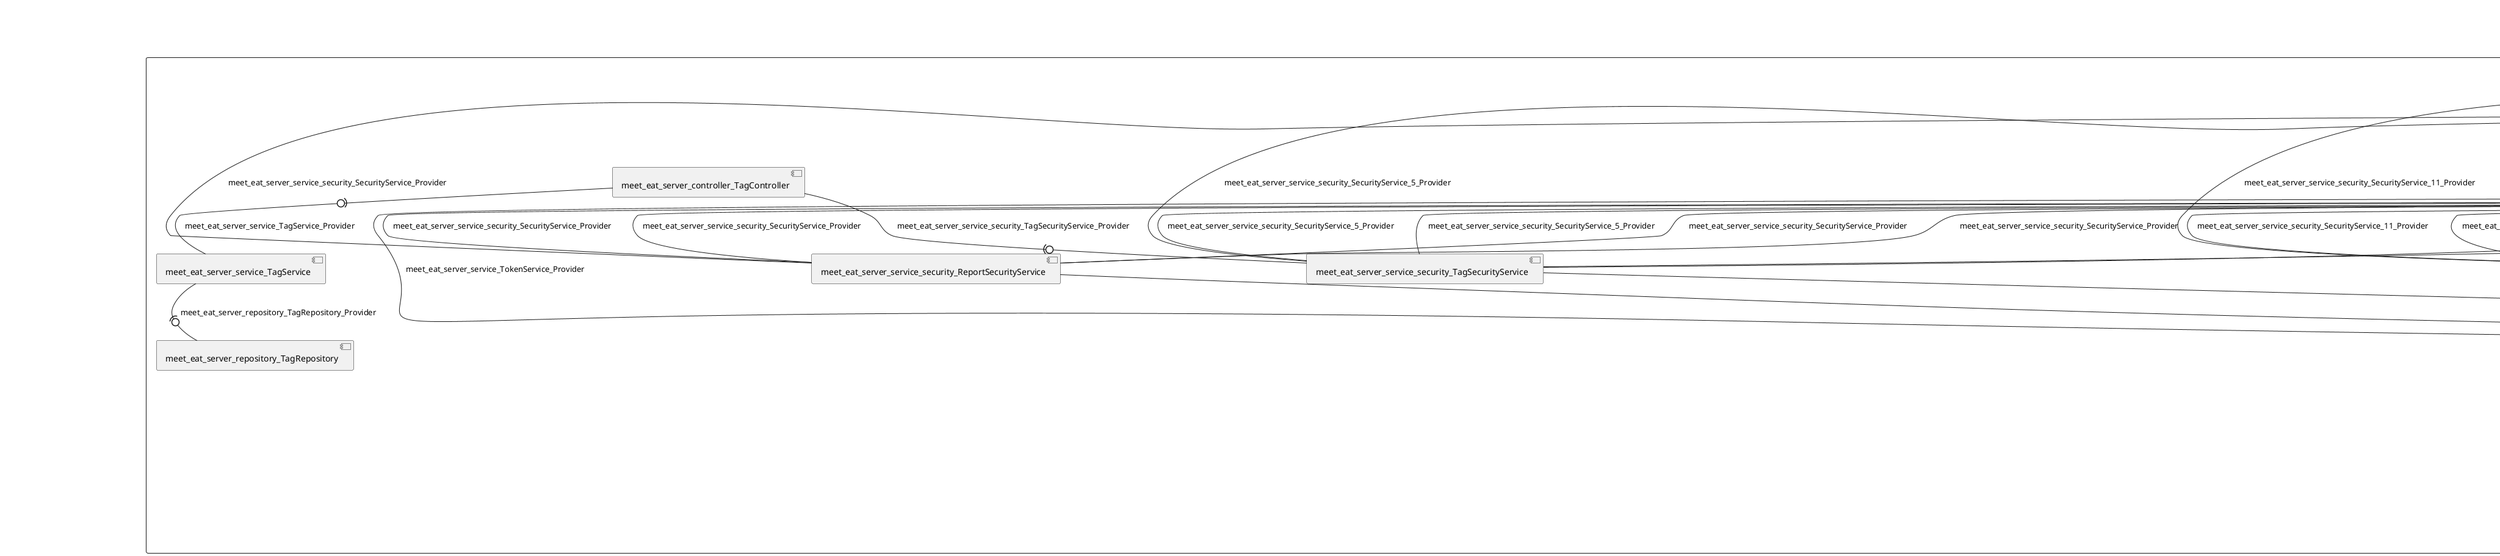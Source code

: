 @startuml
skinparam fixCircleLabelOverlapping true
skinparam componentStyle uml2
rectangle System {
[meet_eat_server_controller_BookmarkController] [[meet-eat-meet-eat-server.repository#_pjyvonhLEe-hQ4lD3nxZDg]]
[meet_eat_server_controller_OfferController] [[meet-eat-meet-eat-server.repository#_pjyvonhLEe-hQ4lD3nxZDg]]
[meet_eat_server_controller_ParticipationController] [[meet-eat-meet-eat-server.repository#_pjyvonhLEe-hQ4lD3nxZDg]]
[meet_eat_server_controller_RatingController] [[meet-eat-meet-eat-server.repository#_pjyvonhLEe-hQ4lD3nxZDg]]
[meet_eat_server_controller_ReportController] [[meet-eat-meet-eat-server.repository#_pjyvonhLEe-hQ4lD3nxZDg]]
[meet_eat_server_controller_SubscriptionController] [[meet-eat-meet-eat-server.repository#_pjyvonhLEe-hQ4lD3nxZDg]]
[meet_eat_server_controller_TagController] [[meet-eat-meet-eat-server.repository#_pjyvonhLEe-hQ4lD3nxZDg]]
[meet_eat_server_controller_TokenController] [[meet-eat-meet-eat-server.repository#_pjyvonhLEe-hQ4lD3nxZDg]]
[meet_eat_server_controller_UserController] [[meet-eat-meet-eat-server.repository#_pjyvonhLEe-hQ4lD3nxZDg]]
[meet_eat_server_repository_BookmarkRepository] [[meet-eat-meet-eat-server.repository#_pjyvonhLEe-hQ4lD3nxZDg]]
[meet_eat_server_repository_OfferRepository] [[meet-eat-meet-eat-server.repository#_pjyvonhLEe-hQ4lD3nxZDg]]
[meet_eat_server_repository_ParticipationRepository] [[meet-eat-meet-eat-server.repository#_pjyvonhLEe-hQ4lD3nxZDg]]
[meet_eat_server_repository_RatingRepository] [[meet-eat-meet-eat-server.repository#_pjyvonhLEe-hQ4lD3nxZDg]]
[meet_eat_server_repository_ReportRepository] [[meet-eat-meet-eat-server.repository#_pjyvonhLEe-hQ4lD3nxZDg]]
[meet_eat_server_repository_SubscriptionRepository] [[meet-eat-meet-eat-server.repository#_pjyvonhLEe-hQ4lD3nxZDg]]
[meet_eat_server_repository_TagRepository] [[meet-eat-meet-eat-server.repository#_pjyvonhLEe-hQ4lD3nxZDg]]
[meet_eat_server_repository_TokenRepository] [[meet-eat-meet-eat-server.repository#_pjyvonhLEe-hQ4lD3nxZDg]]
[meet_eat_server_repository_UserRepository] [[meet-eat-meet-eat-server.repository#_pjyvonhLEe-hQ4lD3nxZDg]]
[meet_eat_server_service_BookmarkService] [[meet-eat-meet-eat-server.repository#_pjyvonhLEe-hQ4lD3nxZDg]]
[meet_eat_server_service_EmailService] [[meet-eat-meet-eat-server.repository#_pjyvonhLEe-hQ4lD3nxZDg]]
[meet_eat_server_service_JavaMailSender_Provider] [[meet-eat-meet-eat-server.repository#_pjyvonhLEe-hQ4lD3nxZDg]]
[meet_eat_server_service_OfferService] [[meet-eat-meet-eat-server.repository#_pjyvonhLEe-hQ4lD3nxZDg]]
[meet_eat_server_service_ParticipationService] [[meet-eat-meet-eat-server.repository#_pjyvonhLEe-hQ4lD3nxZDg]]
[meet_eat_server_service_RatingService] [[meet-eat-meet-eat-server.repository#_pjyvonhLEe-hQ4lD3nxZDg]]
[meet_eat_server_service_ReportService] [[meet-eat-meet-eat-server.repository#_pjyvonhLEe-hQ4lD3nxZDg]]
[meet_eat_server_service_SubscriptionService] [[meet-eat-meet-eat-server.repository#_pjyvonhLEe-hQ4lD3nxZDg]]
[meet_eat_server_service_TagService] [[meet-eat-meet-eat-server.repository#_pjyvonhLEe-hQ4lD3nxZDg]]
[meet_eat_server_service_TokenService] [[meet-eat-meet-eat-server.repository#_pjyvonhLEe-hQ4lD3nxZDg]]
[meet_eat_server_service_UserService] [[meet-eat-meet-eat-server.repository#_pjyvonhLEe-hQ4lD3nxZDg]]
[meet_eat_server_service_security_BookmarkSecurityService] [[meet-eat-meet-eat-server.repository#_pjyvonhLEe-hQ4lD3nxZDg]]
[meet_eat_server_service_security_OfferSecurityService] [[meet-eat-meet-eat-server.repository#_pjyvonhLEe-hQ4lD3nxZDg]]
[meet_eat_server_service_security_ParticipationSecurityService] [[meet-eat-meet-eat-server.repository#_pjyvonhLEe-hQ4lD3nxZDg]]
[meet_eat_server_service_security_RatingSecurityService] [[meet-eat-meet-eat-server.repository#_pjyvonhLEe-hQ4lD3nxZDg]]
[meet_eat_server_service_security_ReportSecurityService] [[meet-eat-meet-eat-server.repository#_pjyvonhLEe-hQ4lD3nxZDg]]
[meet_eat_server_service_security_SecurityService_12_Provider] [[meet-eat-meet-eat-server.repository#_pjyvonhLEe-hQ4lD3nxZDg]]
[meet_eat_server_service_security_SecurityService_2_Provider] [[meet-eat-meet-eat-server.repository#_pjyvonhLEe-hQ4lD3nxZDg]]
[meet_eat_server_service_security_SecurityService_4_Provider] [[meet-eat-meet-eat-server.repository#_pjyvonhLEe-hQ4lD3nxZDg]]
[meet_eat_server_service_security_SecurityService_6_Provider] [[meet-eat-meet-eat-server.repository#_pjyvonhLEe-hQ4lD3nxZDg]]
[meet_eat_server_service_security_SecurityService_8_Provider] [[meet-eat-meet-eat-server.repository#_pjyvonhLEe-hQ4lD3nxZDg]]
[meet_eat_server_service_security_SubscriptionSecurityService] [[meet-eat-meet-eat-server.repository#_pjyvonhLEe-hQ4lD3nxZDg]]
[meet_eat_server_service_security_TagSecurityService] [[meet-eat-meet-eat-server.repository#_pjyvonhLEe-hQ4lD3nxZDg]]
[meet_eat_server_service_security_TokenSecurityService] [[meet-eat-meet-eat-server.repository#_pjyvonhLEe-hQ4lD3nxZDg]]
[meet_eat_server_service_security_UserSecurityService] [[meet-eat-meet-eat-server.repository#_pjyvonhLEe-hQ4lD3nxZDg]]
[meet_eat_server_service_BookmarkService] -(0- [meet_eat_server_repository_BookmarkRepository] : meet_eat_server_repository_BookmarkRepository_Provider
[meet_eat_server_service_OfferService] -(0- [meet_eat_server_repository_OfferRepository] : meet_eat_server_repository_OfferRepository_Provider
[meet_eat_server_service_ParticipationService] -(0- [meet_eat_server_repository_ParticipationRepository] : meet_eat_server_repository_ParticipationRepository_Provider
[meet_eat_server_service_RatingService] -(0- [meet_eat_server_repository_RatingRepository] : meet_eat_server_repository_RatingRepository_Provider
[meet_eat_server_service_ReportService] -(0- [meet_eat_server_repository_ReportRepository] : meet_eat_server_repository_ReportRepository_Provider
[meet_eat_server_service_SubscriptionService] -(0- [meet_eat_server_repository_SubscriptionRepository] : meet_eat_server_repository_SubscriptionRepository_Provider
[meet_eat_server_service_TagService] -(0- [meet_eat_server_repository_TagRepository] : meet_eat_server_repository_TagRepository_Provider
[meet_eat_server_service_TokenService] -(0- [meet_eat_server_repository_TokenRepository] : meet_eat_server_repository_TokenRepository_Provider
[meet_eat_server_service_UserService] -(0- [meet_eat_server_repository_UserRepository] : meet_eat_server_repository_UserRepository_Provider
[meet_eat_server_service_OfferService] -(0- [meet_eat_server_service_BookmarkService] : meet_eat_server_service_BookmarkService_Provider
[meet_eat_server_controller_BookmarkController] -(0- [meet_eat_server_service_BookmarkService] : meet_eat_server_service_BookmarkService_Provider
[meet_eat_server_service_UserService] -(0- [meet_eat_server_service_BookmarkService] : meet_eat_server_service_BookmarkService_Provider
[meet_eat_server_service_UserService] -(0- [meet_eat_server_service_EmailService] : meet_eat_server_service_EmailService_Provider
[meet_eat_server_service_EmailService] -(0- [meet_eat_server_service_JavaMailSender_Provider] : meet_eat_server_service_JavaMailSender_Provider
[meet_eat_server_service_UserService] -(0- [meet_eat_server_service_OfferService] : meet_eat_server_service_OfferService_Provider
[meet_eat_server_controller_OfferController] -(0- [meet_eat_server_service_OfferService] : meet_eat_server_service_OfferService_Provider
[meet_eat_server_service_ParticipationService] -(0- [meet_eat_server_service_OfferService] : meet_eat_server_service_OfferService_Provider
[meet_eat_server_service_OfferService] -(0- [meet_eat_server_service_ParticipationService] : meet_eat_server_service_ParticipationService_Provider
[meet_eat_server_controller_ParticipationController] -(0- [meet_eat_server_service_ParticipationService] : meet_eat_server_service_ParticipationService_Provider
[meet_eat_server_service_UserService] -(0- [meet_eat_server_service_ParticipationService] : meet_eat_server_service_ParticipationService_Provider
[meet_eat_server_service_UserService] -(0- [meet_eat_server_service_RatingService] : meet_eat_server_service_RatingService_Provider
[meet_eat_server_service_OfferService] -(0- [meet_eat_server_service_RatingService] : meet_eat_server_service_RatingService_Provider
[meet_eat_server_controller_RatingController] -(0- [meet_eat_server_service_RatingService] : meet_eat_server_service_RatingService_Provider
[meet_eat_server_service_UserService] -(0- [meet_eat_server_service_ReportService] : meet_eat_server_service_ReportService_Provider
[meet_eat_server_service_OfferService] -(0- [meet_eat_server_service_ReportService] : meet_eat_server_service_ReportService_Provider
[meet_eat_server_controller_ReportController] -(0- [meet_eat_server_service_ReportService] : meet_eat_server_service_ReportService_Provider
[meet_eat_server_controller_SubscriptionController] -(0- [meet_eat_server_service_SubscriptionService] : meet_eat_server_service_SubscriptionService_Provider
[meet_eat_server_service_OfferService] -(0- [meet_eat_server_service_SubscriptionService] : meet_eat_server_service_SubscriptionService_Provider
[meet_eat_server_service_UserService] -(0- [meet_eat_server_service_SubscriptionService] : meet_eat_server_service_SubscriptionService_Provider
[meet_eat_server_controller_TagController] -(0- [meet_eat_server_service_TagService] : meet_eat_server_service_TagService_Provider
[meet_eat_server_service_security_ReportSecurityService] -(0- [meet_eat_server_service_TokenService] : meet_eat_server_service_TokenService_Provider
[meet_eat_server_service_security_TokenSecurityService] -(0- [meet_eat_server_service_TokenService] : meet_eat_server_service_TokenService_Provider
[meet_eat_server_service_UserService] -(0- [meet_eat_server_service_TokenService] : meet_eat_server_service_TokenService_Provider
[meet_eat_server_service_security_OfferSecurityService] -(0- [meet_eat_server_service_TokenService] : meet_eat_server_service_TokenService_Provider
[meet_eat_server_service_security_UserSecurityService] -(0- [meet_eat_server_service_TokenService] : meet_eat_server_service_TokenService_Provider
[meet_eat_server_service_security_RatingSecurityService] -(0- [meet_eat_server_service_TokenService] : meet_eat_server_service_TokenService_Provider
[meet_eat_server_service_security_SubscriptionSecurityService] -(0- [meet_eat_server_service_TokenService] : meet_eat_server_service_TokenService_Provider
[meet_eat_server_service_security_ParticipationSecurityService] -(0- [meet_eat_server_service_TokenService] : meet_eat_server_service_TokenService_Provider
[meet_eat_server_service_security_TagSecurityService] -(0- [meet_eat_server_service_TokenService] : meet_eat_server_service_TokenService_Provider
[meet_eat_server_controller_TokenController] -(0- [meet_eat_server_service_TokenService] : meet_eat_server_service_TokenService_Provider
[meet_eat_server_service_security_BookmarkSecurityService] -(0- [meet_eat_server_service_TokenService] : meet_eat_server_service_TokenService_Provider
[meet_eat_server_service_RatingService] -(0- [meet_eat_server_service_UserService] : meet_eat_server_service_UserService_Provider
[meet_eat_server_service_TokenService] -(0- [meet_eat_server_service_UserService] : meet_eat_server_service_UserService_Provider
[meet_eat_server_controller_UserController] -(0- [meet_eat_server_service_UserService] : meet_eat_server_service_UserService_Provider
[meet_eat_server_service_SubscriptionService] -(0- [meet_eat_server_service_UserService] : meet_eat_server_service_UserService_Provider
[meet_eat_server_service_OfferService] -(0- [meet_eat_server_service_UserService] : meet_eat_server_service_UserService_Provider
[meet_eat_server_service_BookmarkService] -(0- [meet_eat_server_service_UserService] : meet_eat_server_service_UserService_Provider
[meet_eat_server_controller_OfferController] -(0- [meet_eat_server_service_security_OfferSecurityService] : meet_eat_server_service_security_OfferSecurityService_Provider
[meet_eat_server_controller_BookmarkController] -(0- [meet_eat_server_service_security_OfferSecurityService] : meet_eat_server_service_security_SecurityService_10_Provider
[meet_eat_server_controller_SubscriptionController] -(0- [meet_eat_server_service_security_OfferSecurityService] : meet_eat_server_service_security_SecurityService_10_Provider
[meet_eat_server_controller_ReportController] -(0- [meet_eat_server_service_security_OfferSecurityService] : meet_eat_server_service_security_SecurityService_10_Provider
[meet_eat_server_controller_RatingController] -(0- [meet_eat_server_service_security_OfferSecurityService] : meet_eat_server_service_security_SecurityService_10_Provider
[meet_eat_server_controller_ParticipationController] -(0- [meet_eat_server_service_security_OfferSecurityService] : meet_eat_server_service_security_SecurityService_10_Provider
[meet_eat_server_controller_RatingController] -(0- [meet_eat_server_service_security_SubscriptionSecurityService] : meet_eat_server_service_security_SecurityService_11_Provider
[meet_eat_server_controller_ParticipationController] -(0- [meet_eat_server_service_security_SubscriptionSecurityService] : meet_eat_server_service_security_SecurityService_11_Provider
[meet_eat_server_controller_ReportController] -(0- [meet_eat_server_service_security_SubscriptionSecurityService] : meet_eat_server_service_security_SecurityService_11_Provider
[meet_eat_server_controller_SubscriptionController] -(0- [meet_eat_server_service_security_SubscriptionSecurityService] : meet_eat_server_service_security_SecurityService_11_Provider
[meet_eat_server_controller_BookmarkController] -(0- [meet_eat_server_service_security_SubscriptionSecurityService] : meet_eat_server_service_security_SecurityService_11_Provider
[meet_eat_server_controller_SubscriptionController] -(0- [meet_eat_server_service_security_SecurityService_12_Provider] : meet_eat_server_service_security_SecurityService_12_Provider
[meet_eat_server_controller_BookmarkController] -(0- [meet_eat_server_service_security_SecurityService_12_Provider] : meet_eat_server_service_security_SecurityService_12_Provider
[meet_eat_server_controller_ParticipationController] -(0- [meet_eat_server_service_security_SecurityService_12_Provider] : meet_eat_server_service_security_SecurityService_12_Provider
[meet_eat_server_controller_RatingController] -(0- [meet_eat_server_service_security_SecurityService_12_Provider] : meet_eat_server_service_security_SecurityService_12_Provider
[meet_eat_server_controller_ReportController] -(0- [meet_eat_server_service_security_SecurityService_12_Provider] : meet_eat_server_service_security_SecurityService_12_Provider
[meet_eat_server_controller_RatingController] -(0- [meet_eat_server_service_security_TokenSecurityService] : meet_eat_server_service_security_SecurityService_13_Provider
[meet_eat_server_controller_SubscriptionController] -(0- [meet_eat_server_service_security_TokenSecurityService] : meet_eat_server_service_security_SecurityService_13_Provider
[meet_eat_server_controller_BookmarkController] -(0- [meet_eat_server_service_security_TokenSecurityService] : meet_eat_server_service_security_SecurityService_13_Provider
[meet_eat_server_controller_ParticipationController] -(0- [meet_eat_server_service_security_TokenSecurityService] : meet_eat_server_service_security_SecurityService_13_Provider
[meet_eat_server_controller_ReportController] -(0- [meet_eat_server_service_security_TokenSecurityService] : meet_eat_server_service_security_SecurityService_13_Provider
[meet_eat_server_controller_ParticipationController] -(0- [meet_eat_server_service_security_ParticipationSecurityService] : meet_eat_server_service_security_SecurityService_14_Provider
[meet_eat_server_controller_SubscriptionController] -(0- [meet_eat_server_service_security_ParticipationSecurityService] : meet_eat_server_service_security_SecurityService_14_Provider
[meet_eat_server_controller_BookmarkController] -(0- [meet_eat_server_service_security_ParticipationSecurityService] : meet_eat_server_service_security_SecurityService_14_Provider
[meet_eat_server_controller_RatingController] -(0- [meet_eat_server_service_security_ParticipationSecurityService] : meet_eat_server_service_security_SecurityService_14_Provider
[meet_eat_server_controller_ReportController] -(0- [meet_eat_server_service_security_ParticipationSecurityService] : meet_eat_server_service_security_SecurityService_14_Provider
[meet_eat_server_controller_BookmarkController] -(0- [meet_eat_server_service_security_SecurityService_2_Provider] : meet_eat_server_service_security_SecurityService_2_Provider
[meet_eat_server_controller_SubscriptionController] -(0- [meet_eat_server_service_security_SecurityService_2_Provider] : meet_eat_server_service_security_SecurityService_2_Provider
[meet_eat_server_controller_ReportController] -(0- [meet_eat_server_service_security_SecurityService_2_Provider] : meet_eat_server_service_security_SecurityService_2_Provider
[meet_eat_server_controller_ParticipationController] -(0- [meet_eat_server_service_security_SecurityService_2_Provider] : meet_eat_server_service_security_SecurityService_2_Provider
[meet_eat_server_controller_RatingController] -(0- [meet_eat_server_service_security_SecurityService_2_Provider] : meet_eat_server_service_security_SecurityService_2_Provider
[meet_eat_server_controller_ParticipationController] -(0- [meet_eat_server_service_security_RatingSecurityService] : meet_eat_server_service_security_SecurityService_3_Provider
[meet_eat_server_controller_BookmarkController] -(0- [meet_eat_server_service_security_RatingSecurityService] : meet_eat_server_service_security_SecurityService_3_Provider
[meet_eat_server_controller_SubscriptionController] -(0- [meet_eat_server_service_security_RatingSecurityService] : meet_eat_server_service_security_SecurityService_3_Provider
[meet_eat_server_controller_RatingController] -(0- [meet_eat_server_service_security_RatingSecurityService] : meet_eat_server_service_security_SecurityService_3_Provider
[meet_eat_server_controller_ReportController] -(0- [meet_eat_server_service_security_RatingSecurityService] : meet_eat_server_service_security_SecurityService_3_Provider
[meet_eat_server_controller_RatingController] -(0- [meet_eat_server_service_security_SecurityService_4_Provider] : meet_eat_server_service_security_SecurityService_4_Provider
[meet_eat_server_controller_SubscriptionController] -(0- [meet_eat_server_service_security_SecurityService_4_Provider] : meet_eat_server_service_security_SecurityService_4_Provider
[meet_eat_server_controller_BookmarkController] -(0- [meet_eat_server_service_security_SecurityService_4_Provider] : meet_eat_server_service_security_SecurityService_4_Provider
[meet_eat_server_controller_ParticipationController] -(0- [meet_eat_server_service_security_SecurityService_4_Provider] : meet_eat_server_service_security_SecurityService_4_Provider
[meet_eat_server_controller_ReportController] -(0- [meet_eat_server_service_security_SecurityService_4_Provider] : meet_eat_server_service_security_SecurityService_4_Provider
[meet_eat_server_controller_ReportController] -(0- [meet_eat_server_service_security_TagSecurityService] : meet_eat_server_service_security_SecurityService_5_Provider
[meet_eat_server_controller_ParticipationController] -(0- [meet_eat_server_service_security_TagSecurityService] : meet_eat_server_service_security_SecurityService_5_Provider
[meet_eat_server_controller_SubscriptionController] -(0- [meet_eat_server_service_security_TagSecurityService] : meet_eat_server_service_security_SecurityService_5_Provider
[meet_eat_server_controller_BookmarkController] -(0- [meet_eat_server_service_security_TagSecurityService] : meet_eat_server_service_security_SecurityService_5_Provider
[meet_eat_server_controller_RatingController] -(0- [meet_eat_server_service_security_TagSecurityService] : meet_eat_server_service_security_SecurityService_5_Provider
[meet_eat_server_controller_BookmarkController] -(0- [meet_eat_server_service_security_SecurityService_6_Provider] : meet_eat_server_service_security_SecurityService_6_Provider
[meet_eat_server_controller_ReportController] -(0- [meet_eat_server_service_security_SecurityService_6_Provider] : meet_eat_server_service_security_SecurityService_6_Provider
[meet_eat_server_controller_RatingController] -(0- [meet_eat_server_service_security_SecurityService_6_Provider] : meet_eat_server_service_security_SecurityService_6_Provider
[meet_eat_server_controller_SubscriptionController] -(0- [meet_eat_server_service_security_SecurityService_6_Provider] : meet_eat_server_service_security_SecurityService_6_Provider
[meet_eat_server_controller_ParticipationController] -(0- [meet_eat_server_service_security_SecurityService_6_Provider] : meet_eat_server_service_security_SecurityService_6_Provider
[meet_eat_server_controller_SubscriptionController] -(0- [meet_eat_server_service_security_UserSecurityService] : meet_eat_server_service_security_SecurityService_7_Provider
[meet_eat_server_controller_ReportController] -(0- [meet_eat_server_service_security_UserSecurityService] : meet_eat_server_service_security_SecurityService_7_Provider
[meet_eat_server_controller_ParticipationController] -(0- [meet_eat_server_service_security_UserSecurityService] : meet_eat_server_service_security_SecurityService_7_Provider
[meet_eat_server_controller_RatingController] -(0- [meet_eat_server_service_security_UserSecurityService] : meet_eat_server_service_security_SecurityService_7_Provider
[meet_eat_server_controller_BookmarkController] -(0- [meet_eat_server_service_security_UserSecurityService] : meet_eat_server_service_security_SecurityService_7_Provider
[meet_eat_server_controller_BookmarkController] -(0- [meet_eat_server_service_security_SecurityService_8_Provider] : meet_eat_server_service_security_SecurityService_8_Provider
[meet_eat_server_controller_ReportController] -(0- [meet_eat_server_service_security_SecurityService_8_Provider] : meet_eat_server_service_security_SecurityService_8_Provider
[meet_eat_server_controller_RatingController] -(0- [meet_eat_server_service_security_SecurityService_8_Provider] : meet_eat_server_service_security_SecurityService_8_Provider
[meet_eat_server_controller_ParticipationController] -(0- [meet_eat_server_service_security_SecurityService_8_Provider] : meet_eat_server_service_security_SecurityService_8_Provider
[meet_eat_server_controller_SubscriptionController] -(0- [meet_eat_server_service_security_SecurityService_8_Provider] : meet_eat_server_service_security_SecurityService_8_Provider
[meet_eat_server_controller_ParticipationController] -(0- [meet_eat_server_service_security_BookmarkSecurityService] : meet_eat_server_service_security_SecurityService_9_Provider
[meet_eat_server_controller_SubscriptionController] -(0- [meet_eat_server_service_security_BookmarkSecurityService] : meet_eat_server_service_security_SecurityService_9_Provider
[meet_eat_server_controller_RatingController] -(0- [meet_eat_server_service_security_BookmarkSecurityService] : meet_eat_server_service_security_SecurityService_9_Provider
[meet_eat_server_controller_ReportController] -(0- [meet_eat_server_service_security_BookmarkSecurityService] : meet_eat_server_service_security_SecurityService_9_Provider
[meet_eat_server_controller_BookmarkController] -(0- [meet_eat_server_service_security_BookmarkSecurityService] : meet_eat_server_service_security_SecurityService_9_Provider
[meet_eat_server_controller_BookmarkController] -(0- [meet_eat_server_service_security_ReportSecurityService] : meet_eat_server_service_security_SecurityService_Provider
[meet_eat_server_controller_ParticipationController] -(0- [meet_eat_server_service_security_ReportSecurityService] : meet_eat_server_service_security_SecurityService_Provider
[meet_eat_server_controller_ReportController] -(0- [meet_eat_server_service_security_OfferSecurityService] : meet_eat_server_service_security_SecurityService_Provider
[meet_eat_server_controller_RatingController] -(0- [meet_eat_server_service_security_OfferSecurityService] : meet_eat_server_service_security_SecurityService_Provider
[meet_eat_server_controller_ParticipationController] -(0- [meet_eat_server_service_security_OfferSecurityService] : meet_eat_server_service_security_SecurityService_Provider
[meet_eat_server_controller_ReportController] -(0- [meet_eat_server_service_security_ReportSecurityService] : meet_eat_server_service_security_SecurityService_Provider
[meet_eat_server_controller_RatingController] -(0- [meet_eat_server_service_security_ReportSecurityService] : meet_eat_server_service_security_SecurityService_Provider
[meet_eat_server_controller_BookmarkController] -(0- [meet_eat_server_service_security_OfferSecurityService] : meet_eat_server_service_security_SecurityService_Provider
[meet_eat_server_controller_SubscriptionController] -(0- [meet_eat_server_service_security_ReportSecurityService] : meet_eat_server_service_security_SecurityService_Provider
[meet_eat_server_controller_SubscriptionController] -(0- [meet_eat_server_service_security_OfferSecurityService] : meet_eat_server_service_security_SecurityService_Provider
[meet_eat_server_controller_TagController] -(0- [meet_eat_server_service_security_TagSecurityService] : meet_eat_server_service_security_TagSecurityService_Provider
[meet_eat_server_controller_TokenController] -(0- [meet_eat_server_service_security_TokenSecurityService] : meet_eat_server_service_security_TokenSecurityService_Provider
[meet_eat_server_controller_UserController] -(0- [meet_eat_server_service_security_UserSecurityService] : meet_eat_server_service_security_UserSecurityService_Provider
}

@enduml
